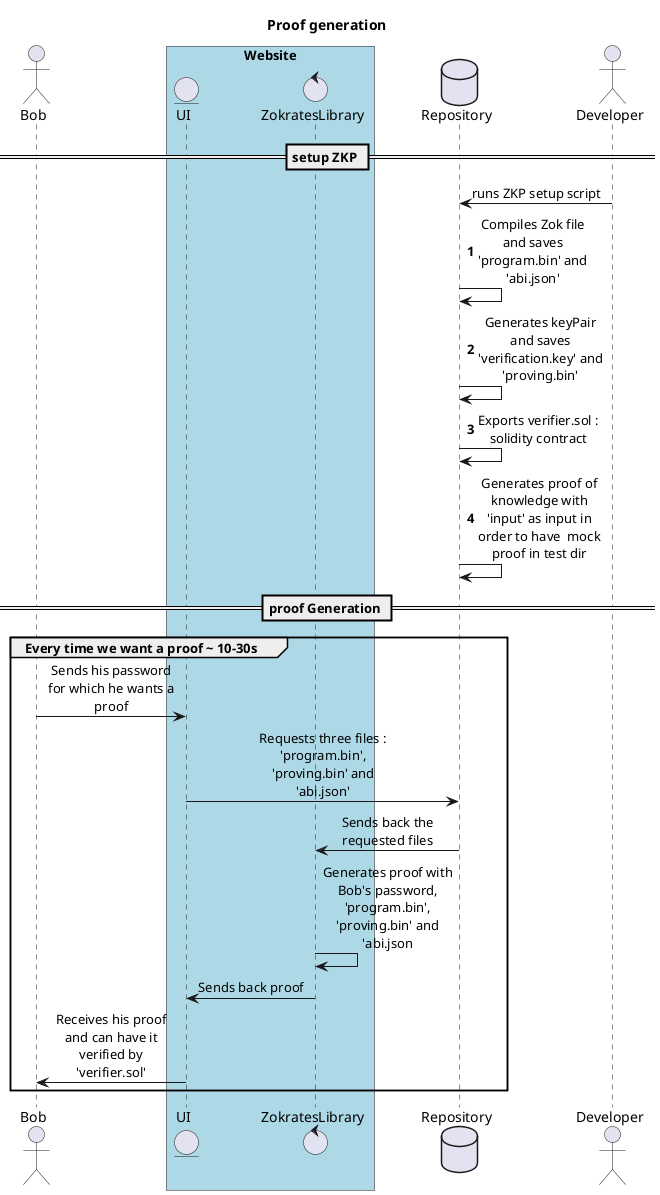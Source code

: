 @startuml proofGeneration
title **Proof generation**
skinparam sequenceMessageAlign center
skinparam maxMessageSize 130
actor Bob
box "Website" #LightBlue
entity UI
control ZokratesLibrary
end box
database Repository
actor Developer

== setup ZKP ==
Developer -> Repository: runs ZKP setup script
autonumber
Repository-> Repository : Compiles Zok file and saves 'program.bin' and 'abi.json'
Repository -> Repository: Generates keyPair and saves 'verification.key' and 'proving.bin'
Repository -> Repository: Exports verifier.sol : solidity contract
Repository-> Repository: Generates proof of knowledge with 'input' as input in order to have  mock proof in test dir
autonumber stop
== proof Generation ==
group Every time we want a proof ~ 10-30s
Bob -> UI: Sends his password for which he wants a proof
UI-> Repository: Requests three files : 'program.bin', 'proving.bin' and 'abi.json'
Repository-> ZokratesLibrary: Sends back the requested files
ZokratesLibrary -> ZokratesLibrary: Generates proof with Bob's password, 'program.bin', 'proving.bin' and 'abi.json
ZokratesLibrary -> UI : Sends back proof
UI -> Bob: Receives his proof and can have it verified by 'verifier.sol'
end

@enduml